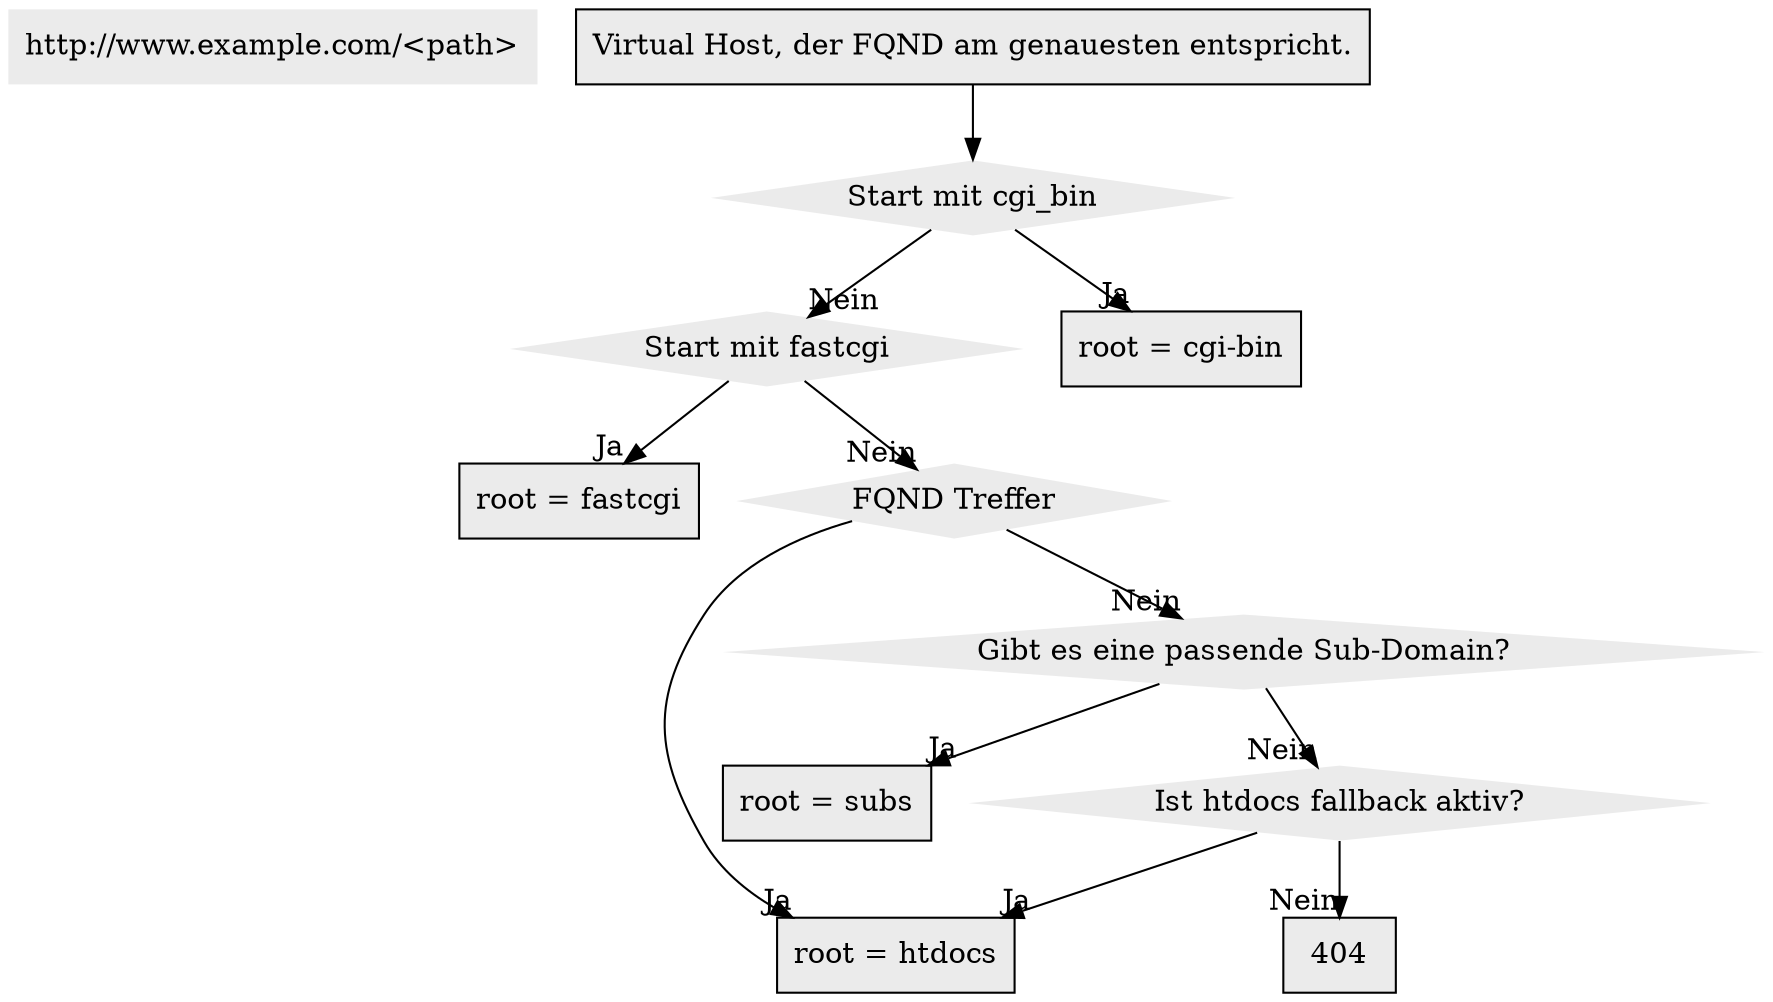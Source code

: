 digraph d  { 
	node [peripheries=0, style=filled, fillcolor="grey92", font=Helvetica, fontcolor=black]

	enquire_information [shape=box, label="http://www.example.com/<path>" ]


    vh_check_fqdn [shape=record, label="Virtual Host, der FQND am genauesten entspricht."]
	path_cgi_bin [shape=diamond, label="Start mit cgi_bin"]
	path_fastcgi [shape=diamond, label="Start mit fastcgi"]
	root_cgi_bin [shape=record, label="root = cgi-bin"]
	root_fastcgi [shape=record, label="root = fastcgi"]
	fqdn_matches [shape=diamond, label="FQND Treffer"]
	root_htdocs_ok [shape=record, label="root = htdocs"]
	root_search_in_subs [shape=diamond, label="Gibt es eine passende Sub-Domain?"]
    root_subs_ok [shape=record, label="root = subs"]
	htdocsfallback_subs [shape=diamond, label="Ist htdocs fallback aktiv?" ]
	404 [shape=record, label="404"] 
        
	vh_check_fqdn -> path_cgi_bin 
	path_cgi_bin -> root_cgi_bin [headlabel="Ja"]
    path_cgi_bin -> path_fastcgi [headlabel="Nein"]   
	path_fastcgi -> root_fastcgi [headlabel="Ja"]
	path_fastcgi -> fqdn_matches [headlabel="Nein"] 
	fqdn_matches -> root_htdocs_ok [headlabel="Ja"]
	fqdn_matches -> root_search_in_subs [headlabel="Nein"]
	root_search_in_subs -> root_subs_ok [headlabel="Ja"]
	root_search_in_subs -> htdocsfallback_subs [headlabel="Nein"]
	htdocsfallback_subs -> root_htdocs_ok [headlabel="Ja"]
	htdocsfallback_subs -> 404 [headlabel="Nein"]
}

